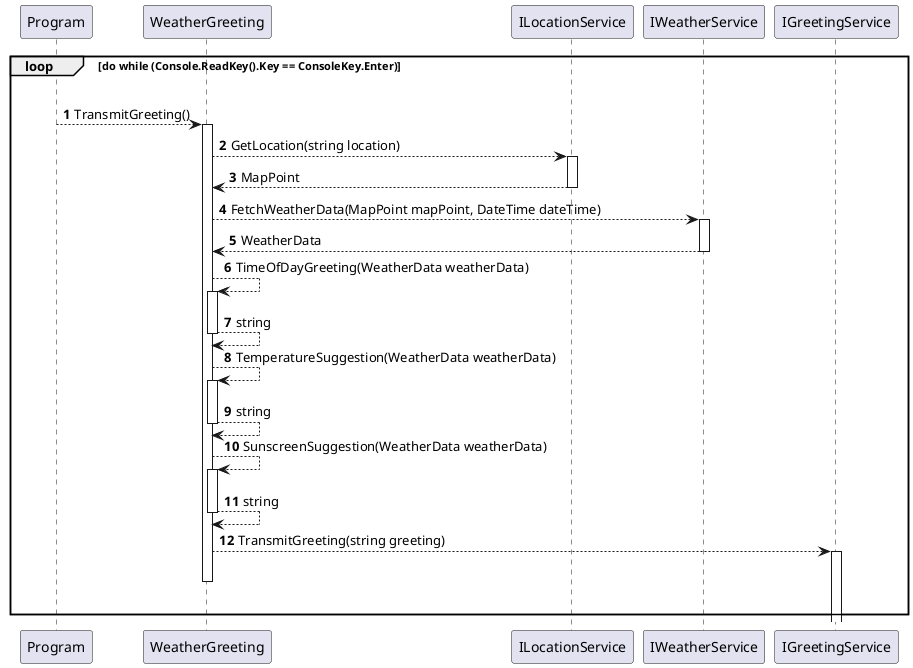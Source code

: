 ﻿@startuml

'https://plantuml.com/sequence-diagram
autonumber
loop do while (Console.ReadKey().Key == ConsoleKey.Enter)
|||
Program --> WeatherGreeting ++ : TransmitGreeting()
WeatherGreeting --> ILocationService ++ : GetLocation(string location)
return MapPoint
WeatherGreeting --> IWeatherService ++ : FetchWeatherData(MapPoint mapPoint, DateTime dateTime)
return WeatherData
WeatherGreeting --> WeatherGreeting ++ : TimeOfDayGreeting(WeatherData weatherData)
return string
WeatherGreeting --> WeatherGreeting ++ : TemperatureSuggestion(WeatherData weatherData)
return string
WeatherGreeting --> WeatherGreeting ++ : SunscreenSuggestion(WeatherData weatherData)
return string
WeatherGreeting --> IGreetingService ++ : TransmitGreeting(string greeting)
deactivate WeatherGreeting
|||
end
@enduml
